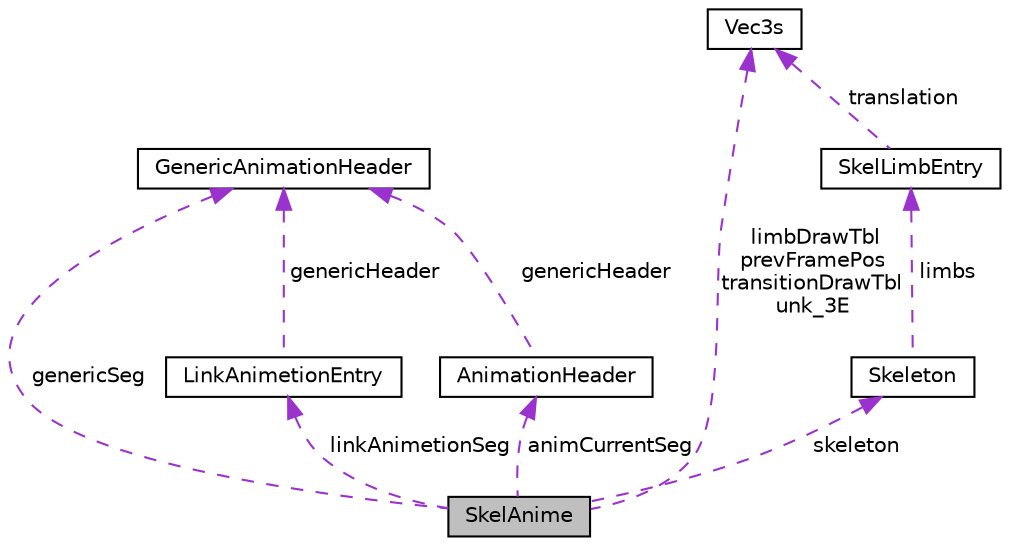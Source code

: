 digraph "SkelAnime"
{
 // LATEX_PDF_SIZE
  edge [fontname="Helvetica",fontsize="10",labelfontname="Helvetica",labelfontsize="10"];
  node [fontname="Helvetica",fontsize="10",shape=record];
  Node1 [label="SkelAnime",height=0.2,width=0.4,color="black", fillcolor="grey75", style="filled", fontcolor="black",tooltip=" "];
  Node2 -> Node1 [dir="back",color="darkorchid3",fontsize="10",style="dashed",label=" genericSeg" ,fontname="Helvetica"];
  Node2 [label="GenericAnimationHeader",height=0.2,width=0.4,color="black", fillcolor="white", style="filled",URL="$d8/da2/structGenericAnimationHeader.html",tooltip=" "];
  Node3 -> Node1 [dir="back",color="darkorchid3",fontsize="10",style="dashed",label=" linkAnimetionSeg" ,fontname="Helvetica"];
  Node3 [label="LinkAnimetionEntry",height=0.2,width=0.4,color="black", fillcolor="white", style="filled",URL="$da/db2/structLinkAnimetionEntry.html",tooltip=" "];
  Node2 -> Node3 [dir="back",color="darkorchid3",fontsize="10",style="dashed",label=" genericHeader" ,fontname="Helvetica"];
  Node4 -> Node1 [dir="back",color="darkorchid3",fontsize="10",style="dashed",label=" animCurrentSeg" ,fontname="Helvetica"];
  Node4 [label="AnimationHeader",height=0.2,width=0.4,color="black", fillcolor="white", style="filled",URL="$d4/dd2/structAnimationHeader.html",tooltip=" "];
  Node2 -> Node4 [dir="back",color="darkorchid3",fontsize="10",style="dashed",label=" genericHeader" ,fontname="Helvetica"];
  Node5 -> Node1 [dir="back",color="darkorchid3",fontsize="10",style="dashed",label=" skeleton" ,fontname="Helvetica"];
  Node5 [label="Skeleton",height=0.2,width=0.4,color="black", fillcolor="white", style="filled",URL="$dc/d1b/structSkeleton.html",tooltip=" "];
  Node6 -> Node5 [dir="back",color="darkorchid3",fontsize="10",style="dashed",label=" limbs" ,fontname="Helvetica"];
  Node6 [label="SkelLimbEntry",height=0.2,width=0.4,color="black", fillcolor="white", style="filled",URL="$dd/d8c/structSkelLimbEntry.html",tooltip=" "];
  Node7 -> Node6 [dir="back",color="darkorchid3",fontsize="10",style="dashed",label=" translation" ,fontname="Helvetica"];
  Node7 [label="Vec3s",height=0.2,width=0.4,color="black", fillcolor="white", style="filled",URL="$d8/d79/structVec3s.html",tooltip=" "];
  Node7 -> Node1 [dir="back",color="darkorchid3",fontsize="10",style="dashed",label=" limbDrawTbl\nprevFramePos\ntransitionDrawTbl\nunk_3E" ,fontname="Helvetica"];
}
